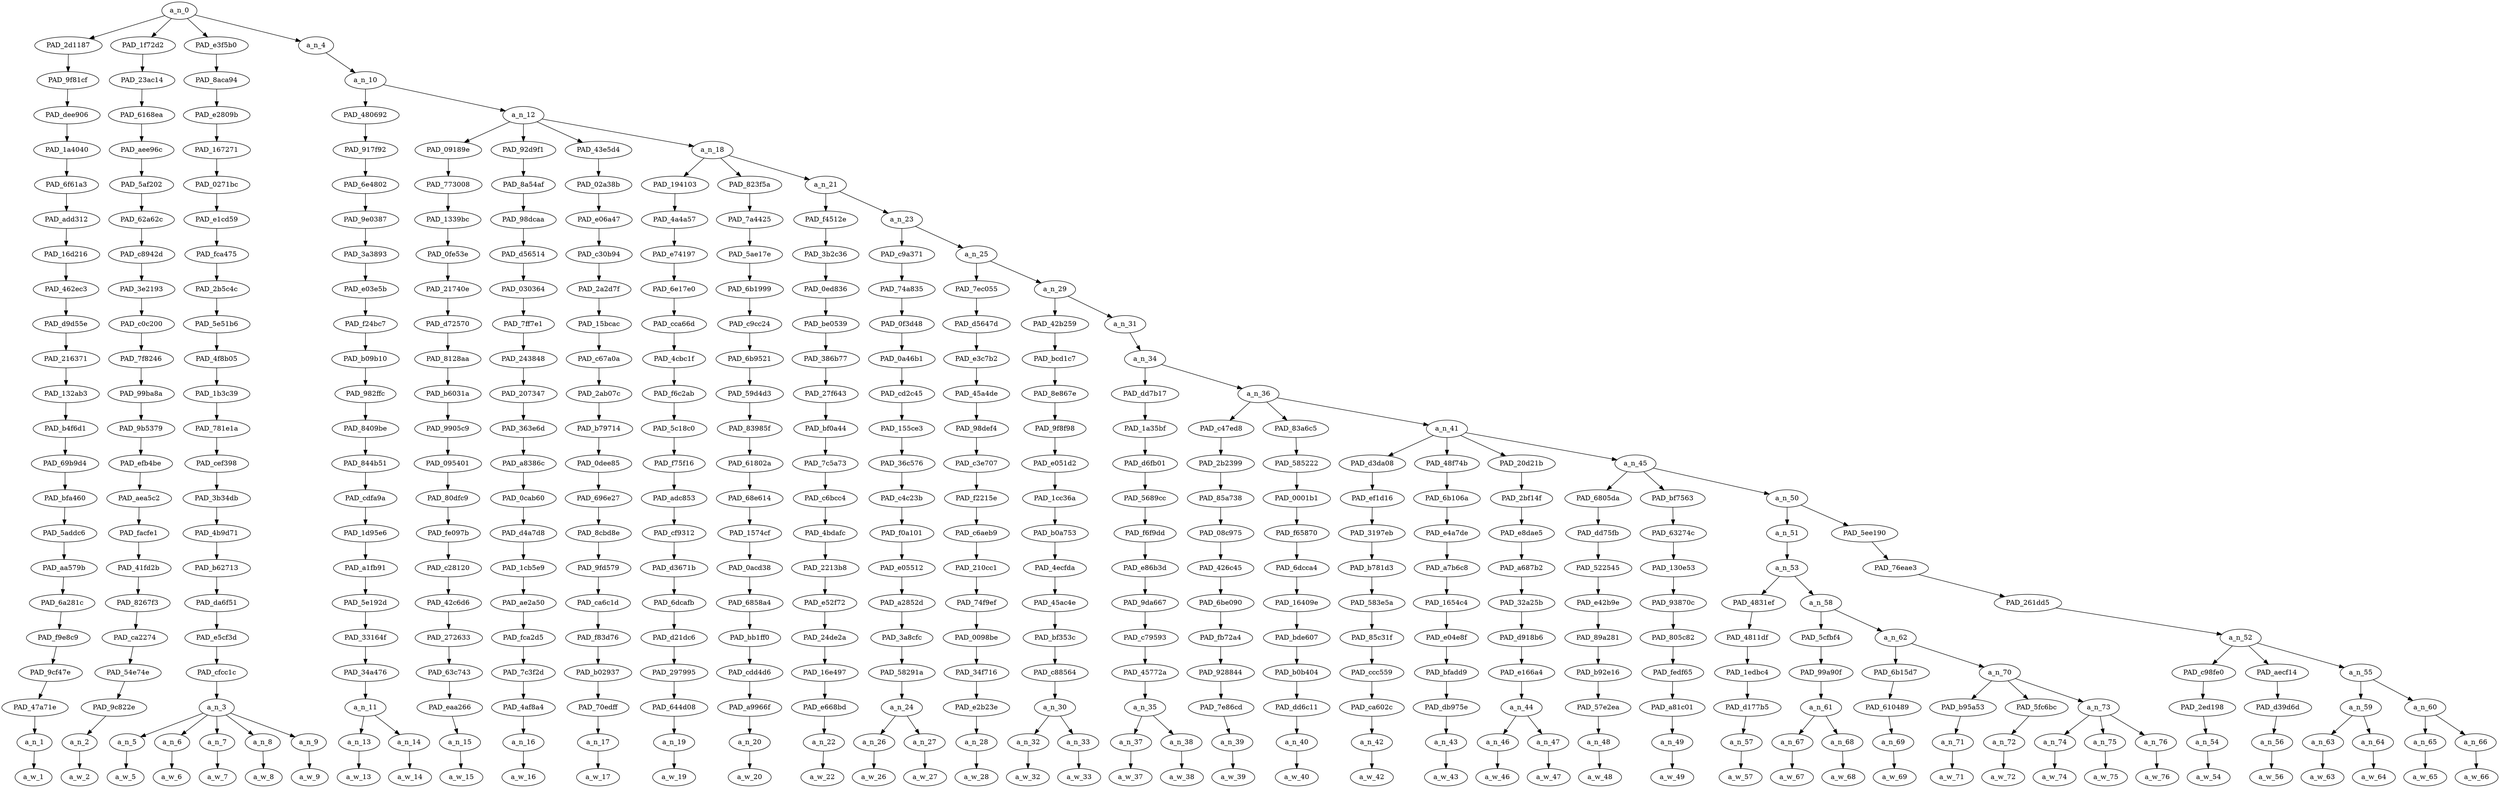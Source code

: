 strict digraph "" {
	a_n_0	[div_dir=-1,
		index=0,
		level=22,
		pos="3.5473267355082947,22!",
		text_span="[0, 1, 2, 3, 4, 5, 6, 7, 8, 9, 10, 11, 12, 13, 14, 15, 16, 17, 18, 19, 20, 21, 22, 23, 24, 25, 26, 27, 28, 29, 30, 31, 32, 33, 34, \
35, 36, 37, 38, 39, 40, 41, 42, 43, 44]",
		value=0.99999998];
	PAD_2d1187	[div_dir=-1,
		index=0,
		level=21,
		pos="0.0,21!",
		text_span="[0]",
		value=0.05784079];
	a_n_0 -> PAD_2d1187;
	PAD_1f72d2	[div_dir=1,
		index=1,
		level=21,
		pos="1.0,21!",
		text_span="[1]",
		value=0.01869432];
	a_n_0 -> PAD_1f72d2;
	PAD_e3f5b0	[div_dir=1,
		index=2,
		level=21,
		pos="4.0,21!",
		text_span="[2, 3, 4, 5, 6]",
		value=0.11419745];
	a_n_0 -> PAD_e3f5b0;
	a_n_4	[div_dir=-1,
		index=3,
		level=21,
		pos="9.189306942033179,21!",
		text_span="[7, 8, 9, 10, 11, 12, 13, 14, 15, 16, 17, 18, 19, 20, 21, 22, 23, 24, 25, 26, 27, 28, 29, 30, 31, 32, 33, 34, 35, 36, 37, 38, 39, \
40, 41, 42, 43, 44]",
		value=0.80916930];
	a_n_0 -> a_n_4;
	PAD_9f81cf	[div_dir=-1,
		index=0,
		level=20,
		pos="0.0,20!",
		text_span="[0]",
		value=0.05784079];
	PAD_2d1187 -> PAD_9f81cf;
	PAD_dee906	[div_dir=-1,
		index=0,
		level=19,
		pos="0.0,19!",
		text_span="[0]",
		value=0.05784079];
	PAD_9f81cf -> PAD_dee906;
	PAD_1a4040	[div_dir=-1,
		index=0,
		level=18,
		pos="0.0,18!",
		text_span="[0]",
		value=0.05784079];
	PAD_dee906 -> PAD_1a4040;
	PAD_6f61a3	[div_dir=-1,
		index=0,
		level=17,
		pos="0.0,17!",
		text_span="[0]",
		value=0.05784079];
	PAD_1a4040 -> PAD_6f61a3;
	PAD_add312	[div_dir=-1,
		index=0,
		level=16,
		pos="0.0,16!",
		text_span="[0]",
		value=0.05784079];
	PAD_6f61a3 -> PAD_add312;
	PAD_16d216	[div_dir=-1,
		index=0,
		level=15,
		pos="0.0,15!",
		text_span="[0]",
		value=0.05784079];
	PAD_add312 -> PAD_16d216;
	PAD_462ec3	[div_dir=-1,
		index=0,
		level=14,
		pos="0.0,14!",
		text_span="[0]",
		value=0.05784079];
	PAD_16d216 -> PAD_462ec3;
	PAD_d9d55e	[div_dir=-1,
		index=0,
		level=13,
		pos="0.0,13!",
		text_span="[0]",
		value=0.05784079];
	PAD_462ec3 -> PAD_d9d55e;
	PAD_216371	[div_dir=-1,
		index=0,
		level=12,
		pos="0.0,12!",
		text_span="[0]",
		value=0.05784079];
	PAD_d9d55e -> PAD_216371;
	PAD_132ab3	[div_dir=-1,
		index=0,
		level=11,
		pos="0.0,11!",
		text_span="[0]",
		value=0.05784079];
	PAD_216371 -> PAD_132ab3;
	PAD_b4f6d1	[div_dir=-1,
		index=0,
		level=10,
		pos="0.0,10!",
		text_span="[0]",
		value=0.05784079];
	PAD_132ab3 -> PAD_b4f6d1;
	PAD_69b9d4	[div_dir=-1,
		index=0,
		level=9,
		pos="0.0,9!",
		text_span="[0]",
		value=0.05784079];
	PAD_b4f6d1 -> PAD_69b9d4;
	PAD_bfa460	[div_dir=-1,
		index=0,
		level=8,
		pos="0.0,8!",
		text_span="[0]",
		value=0.05784079];
	PAD_69b9d4 -> PAD_bfa460;
	PAD_5addc6	[div_dir=-1,
		index=0,
		level=7,
		pos="0.0,7!",
		text_span="[0]",
		value=0.05784079];
	PAD_bfa460 -> PAD_5addc6;
	PAD_aa579b	[div_dir=-1,
		index=0,
		level=6,
		pos="0.0,6!",
		text_span="[0]",
		value=0.05784079];
	PAD_5addc6 -> PAD_aa579b;
	PAD_6a281c	[div_dir=-1,
		index=0,
		level=5,
		pos="0.0,5!",
		text_span="[0]",
		value=0.05784079];
	PAD_aa579b -> PAD_6a281c;
	PAD_f9e8c9	[div_dir=-1,
		index=0,
		level=4,
		pos="0.0,4!",
		text_span="[0]",
		value=0.05784079];
	PAD_6a281c -> PAD_f9e8c9;
	PAD_9cf47e	[div_dir=-1,
		index=0,
		level=3,
		pos="0.0,3!",
		text_span="[0]",
		value=0.05784079];
	PAD_f9e8c9 -> PAD_9cf47e;
	PAD_47a71e	[div_dir=-1,
		index=0,
		level=2,
		pos="0.0,2!",
		text_span="[0]",
		value=0.05784079];
	PAD_9cf47e -> PAD_47a71e;
	a_n_1	[div_dir=-1,
		index=0,
		level=1,
		pos="0.0,1!",
		text_span="[0]",
		value=0.05784079];
	PAD_47a71e -> a_n_1;
	a_w_1	[div_dir=0,
		index=0,
		level=0,
		pos="0,0!",
		text_span="[0]",
		value=jews];
	a_n_1 -> a_w_1;
	PAD_23ac14	[div_dir=1,
		index=1,
		level=20,
		pos="1.0,20!",
		text_span="[1]",
		value=0.01869432];
	PAD_1f72d2 -> PAD_23ac14;
	PAD_6168ea	[div_dir=1,
		index=1,
		level=19,
		pos="1.0,19!",
		text_span="[1]",
		value=0.01869432];
	PAD_23ac14 -> PAD_6168ea;
	PAD_aee96c	[div_dir=1,
		index=1,
		level=18,
		pos="1.0,18!",
		text_span="[1]",
		value=0.01869432];
	PAD_6168ea -> PAD_aee96c;
	PAD_5af202	[div_dir=1,
		index=1,
		level=17,
		pos="1.0,17!",
		text_span="[1]",
		value=0.01869432];
	PAD_aee96c -> PAD_5af202;
	PAD_62a62c	[div_dir=1,
		index=1,
		level=16,
		pos="1.0,16!",
		text_span="[1]",
		value=0.01869432];
	PAD_5af202 -> PAD_62a62c;
	PAD_c8942d	[div_dir=1,
		index=1,
		level=15,
		pos="1.0,15!",
		text_span="[1]",
		value=0.01869432];
	PAD_62a62c -> PAD_c8942d;
	PAD_3e2193	[div_dir=1,
		index=1,
		level=14,
		pos="1.0,14!",
		text_span="[1]",
		value=0.01869432];
	PAD_c8942d -> PAD_3e2193;
	PAD_c0c200	[div_dir=1,
		index=1,
		level=13,
		pos="1.0,13!",
		text_span="[1]",
		value=0.01869432];
	PAD_3e2193 -> PAD_c0c200;
	PAD_7f8246	[div_dir=1,
		index=1,
		level=12,
		pos="1.0,12!",
		text_span="[1]",
		value=0.01869432];
	PAD_c0c200 -> PAD_7f8246;
	PAD_99ba8a	[div_dir=1,
		index=1,
		level=11,
		pos="1.0,11!",
		text_span="[1]",
		value=0.01869432];
	PAD_7f8246 -> PAD_99ba8a;
	PAD_9b5379	[div_dir=1,
		index=1,
		level=10,
		pos="1.0,10!",
		text_span="[1]",
		value=0.01869432];
	PAD_99ba8a -> PAD_9b5379;
	PAD_efb4be	[div_dir=1,
		index=1,
		level=9,
		pos="1.0,9!",
		text_span="[1]",
		value=0.01869432];
	PAD_9b5379 -> PAD_efb4be;
	PAD_aea5c2	[div_dir=1,
		index=1,
		level=8,
		pos="1.0,8!",
		text_span="[1]",
		value=0.01869432];
	PAD_efb4be -> PAD_aea5c2;
	PAD_facfe1	[div_dir=1,
		index=1,
		level=7,
		pos="1.0,7!",
		text_span="[1]",
		value=0.01869432];
	PAD_aea5c2 -> PAD_facfe1;
	PAD_41fd2b	[div_dir=1,
		index=1,
		level=6,
		pos="1.0,6!",
		text_span="[1]",
		value=0.01869432];
	PAD_facfe1 -> PAD_41fd2b;
	PAD_8267f3	[div_dir=1,
		index=1,
		level=5,
		pos="1.0,5!",
		text_span="[1]",
		value=0.01869432];
	PAD_41fd2b -> PAD_8267f3;
	PAD_ca2274	[div_dir=1,
		index=1,
		level=4,
		pos="1.0,4!",
		text_span="[1]",
		value=0.01869432];
	PAD_8267f3 -> PAD_ca2274;
	PAD_54e74e	[div_dir=1,
		index=1,
		level=3,
		pos="1.0,3!",
		text_span="[1]",
		value=0.01869432];
	PAD_ca2274 -> PAD_54e74e;
	PAD_9c822e	[div_dir=1,
		index=1,
		level=2,
		pos="1.0,2!",
		text_span="[1]",
		value=0.01869432];
	PAD_54e74e -> PAD_9c822e;
	a_n_2	[div_dir=1,
		index=1,
		level=1,
		pos="1.0,1!",
		text_span="[1]",
		value=0.01869432];
	PAD_9c822e -> a_n_2;
	a_w_2	[div_dir=0,
		index=1,
		level=0,
		pos="1,0!",
		text_span="[1]",
		value=often];
	a_n_2 -> a_w_2;
	PAD_8aca94	[div_dir=1,
		index=2,
		level=20,
		pos="4.0,20!",
		text_span="[2, 3, 4, 5, 6]",
		value=0.11419745];
	PAD_e3f5b0 -> PAD_8aca94;
	PAD_e2809b	[div_dir=1,
		index=2,
		level=19,
		pos="4.0,19!",
		text_span="[2, 3, 4, 5, 6]",
		value=0.11419745];
	PAD_8aca94 -> PAD_e2809b;
	PAD_167271	[div_dir=1,
		index=2,
		level=18,
		pos="4.0,18!",
		text_span="[2, 3, 4, 5, 6]",
		value=0.11419745];
	PAD_e2809b -> PAD_167271;
	PAD_0271bc	[div_dir=1,
		index=2,
		level=17,
		pos="4.0,17!",
		text_span="[2, 3, 4, 5, 6]",
		value=0.11419745];
	PAD_167271 -> PAD_0271bc;
	PAD_e1cd59	[div_dir=1,
		index=2,
		level=16,
		pos="4.0,16!",
		text_span="[2, 3, 4, 5, 6]",
		value=0.11419745];
	PAD_0271bc -> PAD_e1cd59;
	PAD_fca475	[div_dir=1,
		index=2,
		level=15,
		pos="4.0,15!",
		text_span="[2, 3, 4, 5, 6]",
		value=0.11419745];
	PAD_e1cd59 -> PAD_fca475;
	PAD_2b5c4c	[div_dir=1,
		index=2,
		level=14,
		pos="4.0,14!",
		text_span="[2, 3, 4, 5, 6]",
		value=0.11419745];
	PAD_fca475 -> PAD_2b5c4c;
	PAD_5e51b6	[div_dir=1,
		index=2,
		level=13,
		pos="4.0,13!",
		text_span="[2, 3, 4, 5, 6]",
		value=0.11419745];
	PAD_2b5c4c -> PAD_5e51b6;
	PAD_4f8b05	[div_dir=1,
		index=2,
		level=12,
		pos="4.0,12!",
		text_span="[2, 3, 4, 5, 6]",
		value=0.11419745];
	PAD_5e51b6 -> PAD_4f8b05;
	PAD_1b3c39	[div_dir=1,
		index=2,
		level=11,
		pos="4.0,11!",
		text_span="[2, 3, 4, 5, 6]",
		value=0.11419745];
	PAD_4f8b05 -> PAD_1b3c39;
	PAD_781e1a	[div_dir=1,
		index=2,
		level=10,
		pos="4.0,10!",
		text_span="[2, 3, 4, 5, 6]",
		value=0.11419745];
	PAD_1b3c39 -> PAD_781e1a;
	PAD_cef398	[div_dir=1,
		index=2,
		level=9,
		pos="4.0,9!",
		text_span="[2, 3, 4, 5, 6]",
		value=0.11419745];
	PAD_781e1a -> PAD_cef398;
	PAD_3b34db	[div_dir=1,
		index=2,
		level=8,
		pos="4.0,8!",
		text_span="[2, 3, 4, 5, 6]",
		value=0.11419745];
	PAD_cef398 -> PAD_3b34db;
	PAD_4b9d71	[div_dir=1,
		index=2,
		level=7,
		pos="4.0,7!",
		text_span="[2, 3, 4, 5, 6]",
		value=0.11419745];
	PAD_3b34db -> PAD_4b9d71;
	PAD_b62713	[div_dir=1,
		index=2,
		level=6,
		pos="4.0,6!",
		text_span="[2, 3, 4, 5, 6]",
		value=0.11419745];
	PAD_4b9d71 -> PAD_b62713;
	PAD_da6f51	[div_dir=1,
		index=2,
		level=5,
		pos="4.0,5!",
		text_span="[2, 3, 4, 5, 6]",
		value=0.11419745];
	PAD_b62713 -> PAD_da6f51;
	PAD_e5cf3d	[div_dir=1,
		index=2,
		level=4,
		pos="4.0,4!",
		text_span="[2, 3, 4, 5, 6]",
		value=0.11419745];
	PAD_da6f51 -> PAD_e5cf3d;
	PAD_cfcc1c	[div_dir=1,
		index=2,
		level=3,
		pos="4.0,3!",
		text_span="[2, 3, 4, 5, 6]",
		value=0.11419745];
	PAD_e5cf3d -> PAD_cfcc1c;
	a_n_3	[div_dir=1,
		index=2,
		level=2,
		pos="4.0,2!",
		text_span="[2, 3, 4, 5, 6]",
		value=0.11419745];
	PAD_cfcc1c -> a_n_3;
	a_n_5	[div_dir=1,
		index=2,
		level=1,
		pos="2.0,1!",
		text_span="[2]",
		value=0.02784979];
	a_n_3 -> a_n_5;
	a_n_6	[div_dir=1,
		index=3,
		level=1,
		pos="3.0,1!",
		text_span="[3]",
		value=0.03183346];
	a_n_3 -> a_n_6;
	a_n_7	[div_dir=1,
		index=4,
		level=1,
		pos="4.0,1!",
		text_span="[4]",
		value=0.02092631];
	a_n_3 -> a_n_7;
	a_n_8	[div_dir=1,
		index=5,
		level=1,
		pos="5.0,1!",
		text_span="[5]",
		value=0.01304942];
	a_n_3 -> a_n_8;
	a_n_9	[div_dir=-1,
		index=6,
		level=1,
		pos="6.0,1!",
		text_span="[6]",
		value=0.02048166];
	a_n_3 -> a_n_9;
	a_w_5	[div_dir=0,
		index=2,
		level=0,
		pos="2,0!",
		text_span="[2]",
		value=appropriate];
	a_n_5 -> a_w_5;
	a_w_6	[div_dir=0,
		index=3,
		level=0,
		pos="3,0!",
		text_span="[3]",
		value=white];
	a_n_6 -> a_w_6;
	a_w_7	[div_dir=0,
		index=4,
		level=0,
		pos="4,0!",
		text_span="[4]",
		value=identity];
	a_n_7 -> a_w_7;
	a_w_8	[div_dir=0,
		index=5,
		level=0,
		pos="5,0!",
		text_span="[5]",
		value=and];
	a_n_8 -> a_w_8;
	a_w_9	[div_dir=0,
		index=6,
		level=0,
		pos="6,0!",
		text_span="[6]",
		value=culture];
	a_n_9 -> a_w_9;
	a_n_10	[div_dir=-1,
		index=3,
		level=20,
		pos="9.189306942033179,20!",
		text_span="[7, 8, 9, 10, 11, 12, 13, 14, 15, 16, 17, 18, 19, 20, 21, 22, 23, 24, 25, 26, 27, 28, 29, 30, 31, 32, 33, 34, 35, 36, 37, 38, 39, \
40, 41, 42, 43, 44]",
		value=0.80909496];
	a_n_4 -> a_n_10;
	PAD_480692	[div_dir=-1,
		index=3,
		level=19,
		pos="7.5,19!",
		text_span="[7, 8]",
		value=0.10862819];
	a_n_10 -> PAD_480692;
	a_n_12	[div_dir=-1,
		index=4,
		level=19,
		pos="10.878613884066358,19!",
		text_span="[9, 10, 11, 12, 13, 14, 15, 16, 17, 18, 19, 20, 21, 22, 23, 24, 25, 26, 27, 28, 29, 30, 31, 32, 33, 34, 35, 36, 37, 38, 39, 40, \
41, 42, 43, 44]",
		value=0.70039244];
	a_n_10 -> a_n_12;
	PAD_917f92	[div_dir=-1,
		index=3,
		level=18,
		pos="7.5,18!",
		text_span="[7, 8]",
		value=0.10862819];
	PAD_480692 -> PAD_917f92;
	PAD_6e4802	[div_dir=-1,
		index=3,
		level=17,
		pos="7.5,17!",
		text_span="[7, 8]",
		value=0.10862819];
	PAD_917f92 -> PAD_6e4802;
	PAD_9e0387	[div_dir=-1,
		index=3,
		level=16,
		pos="7.5,16!",
		text_span="[7, 8]",
		value=0.10862819];
	PAD_6e4802 -> PAD_9e0387;
	PAD_3a3893	[div_dir=-1,
		index=3,
		level=15,
		pos="7.5,15!",
		text_span="[7, 8]",
		value=0.10862819];
	PAD_9e0387 -> PAD_3a3893;
	PAD_e03e5b	[div_dir=-1,
		index=3,
		level=14,
		pos="7.5,14!",
		text_span="[7, 8]",
		value=0.10862819];
	PAD_3a3893 -> PAD_e03e5b;
	PAD_f24bc7	[div_dir=-1,
		index=3,
		level=13,
		pos="7.5,13!",
		text_span="[7, 8]",
		value=0.10862819];
	PAD_e03e5b -> PAD_f24bc7;
	PAD_b09b10	[div_dir=-1,
		index=3,
		level=12,
		pos="7.5,12!",
		text_span="[7, 8]",
		value=0.10862819];
	PAD_f24bc7 -> PAD_b09b10;
	PAD_982ffc	[div_dir=-1,
		index=3,
		level=11,
		pos="7.5,11!",
		text_span="[7, 8]",
		value=0.10862819];
	PAD_b09b10 -> PAD_982ffc;
	PAD_8409be	[div_dir=-1,
		index=3,
		level=10,
		pos="7.5,10!",
		text_span="[7, 8]",
		value=0.10862819];
	PAD_982ffc -> PAD_8409be;
	PAD_844b51	[div_dir=-1,
		index=3,
		level=9,
		pos="7.5,9!",
		text_span="[7, 8]",
		value=0.10862819];
	PAD_8409be -> PAD_844b51;
	PAD_cdfa9a	[div_dir=-1,
		index=3,
		level=8,
		pos="7.5,8!",
		text_span="[7, 8]",
		value=0.10862819];
	PAD_844b51 -> PAD_cdfa9a;
	PAD_1d95e6	[div_dir=-1,
		index=3,
		level=7,
		pos="7.5,7!",
		text_span="[7, 8]",
		value=0.10862819];
	PAD_cdfa9a -> PAD_1d95e6;
	PAD_a1fb91	[div_dir=-1,
		index=3,
		level=6,
		pos="7.5,6!",
		text_span="[7, 8]",
		value=0.10862819];
	PAD_1d95e6 -> PAD_a1fb91;
	PAD_5e192d	[div_dir=-1,
		index=3,
		level=5,
		pos="7.5,5!",
		text_span="[7, 8]",
		value=0.10862819];
	PAD_a1fb91 -> PAD_5e192d;
	PAD_33164f	[div_dir=-1,
		index=3,
		level=4,
		pos="7.5,4!",
		text_span="[7, 8]",
		value=0.10862819];
	PAD_5e192d -> PAD_33164f;
	PAD_34a476	[div_dir=-1,
		index=3,
		level=3,
		pos="7.5,3!",
		text_span="[7, 8]",
		value=0.10862819];
	PAD_33164f -> PAD_34a476;
	a_n_11	[div_dir=-1,
		index=3,
		level=2,
		pos="7.5,2!",
		text_span="[7, 8]",
		value=0.10862819];
	PAD_34a476 -> a_n_11;
	a_n_13	[div_dir=-1,
		index=7,
		level=1,
		pos="7.0,1!",
		text_span="[7]",
		value=0.01720049];
	a_n_11 -> a_n_13;
	a_n_14	[div_dir=-1,
		index=8,
		level=1,
		pos="8.0,1!",
		text_span="[8]",
		value=0.09131331];
	a_n_11 -> a_n_14;
	a_w_13	[div_dir=0,
		index=7,
		level=0,
		pos="7,0!",
		text_span="[7]",
		value=this];
	a_n_13 -> a_w_13;
	a_w_14	[div_dir=0,
		index=8,
		level=0,
		pos="8,0!",
		text_span="[8]",
		value=crypsis];
	a_n_14 -> a_w_14;
	PAD_09189e	[div_dir=-1,
		index=4,
		level=18,
		pos="9.0,18!",
		text_span="[9]",
		value=0.01281026];
	a_n_12 -> PAD_09189e;
	PAD_92d9f1	[div_dir=1,
		index=5,
		level=18,
		pos="10.0,18!",
		text_span="[10]",
		value=0.01119323];
	a_n_12 -> PAD_92d9f1;
	PAD_43e5d4	[div_dir=1,
		index=6,
		level=18,
		pos="11.0,18!",
		text_span="[11]",
		value=0.02959460];
	a_n_12 -> PAD_43e5d4;
	a_n_18	[div_dir=-1,
		index=7,
		level=18,
		pos="13.514455536265432,18!",
		text_span="[12, 13, 14, 15, 16, 17, 18, 19, 20, 21, 22, 23, 24, 25, 26, 27, 28, 29, 30, 31, 32, 33, 34, 35, 36, 37, 38, 39, 40, 41, 42, 43, \
44]",
		value=0.64674781];
	a_n_12 -> a_n_18;
	PAD_773008	[div_dir=-1,
		index=4,
		level=17,
		pos="9.0,17!",
		text_span="[9]",
		value=0.01281026];
	PAD_09189e -> PAD_773008;
	PAD_1339bc	[div_dir=-1,
		index=4,
		level=16,
		pos="9.0,16!",
		text_span="[9]",
		value=0.01281026];
	PAD_773008 -> PAD_1339bc;
	PAD_0fe53e	[div_dir=-1,
		index=4,
		level=15,
		pos="9.0,15!",
		text_span="[9]",
		value=0.01281026];
	PAD_1339bc -> PAD_0fe53e;
	PAD_21740e	[div_dir=-1,
		index=4,
		level=14,
		pos="9.0,14!",
		text_span="[9]",
		value=0.01281026];
	PAD_0fe53e -> PAD_21740e;
	PAD_d72570	[div_dir=-1,
		index=4,
		level=13,
		pos="9.0,13!",
		text_span="[9]",
		value=0.01281026];
	PAD_21740e -> PAD_d72570;
	PAD_8128aa	[div_dir=-1,
		index=4,
		level=12,
		pos="9.0,12!",
		text_span="[9]",
		value=0.01281026];
	PAD_d72570 -> PAD_8128aa;
	PAD_b6031a	[div_dir=-1,
		index=4,
		level=11,
		pos="9.0,11!",
		text_span="[9]",
		value=0.01281026];
	PAD_8128aa -> PAD_b6031a;
	PAD_9905c9	[div_dir=-1,
		index=4,
		level=10,
		pos="9.0,10!",
		text_span="[9]",
		value=0.01281026];
	PAD_b6031a -> PAD_9905c9;
	PAD_095401	[div_dir=-1,
		index=4,
		level=9,
		pos="9.0,9!",
		text_span="[9]",
		value=0.01281026];
	PAD_9905c9 -> PAD_095401;
	PAD_80dfc9	[div_dir=-1,
		index=4,
		level=8,
		pos="9.0,8!",
		text_span="[9]",
		value=0.01281026];
	PAD_095401 -> PAD_80dfc9;
	PAD_fe097b	[div_dir=-1,
		index=4,
		level=7,
		pos="9.0,7!",
		text_span="[9]",
		value=0.01281026];
	PAD_80dfc9 -> PAD_fe097b;
	PAD_c28120	[div_dir=-1,
		index=4,
		level=6,
		pos="9.0,6!",
		text_span="[9]",
		value=0.01281026];
	PAD_fe097b -> PAD_c28120;
	PAD_42c6d6	[div_dir=-1,
		index=4,
		level=5,
		pos="9.0,5!",
		text_span="[9]",
		value=0.01281026];
	PAD_c28120 -> PAD_42c6d6;
	PAD_272633	[div_dir=-1,
		index=4,
		level=4,
		pos="9.0,4!",
		text_span="[9]",
		value=0.01281026];
	PAD_42c6d6 -> PAD_272633;
	PAD_63c743	[div_dir=-1,
		index=4,
		level=3,
		pos="9.0,3!",
		text_span="[9]",
		value=0.01281026];
	PAD_272633 -> PAD_63c743;
	PAD_eaa266	[div_dir=-1,
		index=4,
		level=2,
		pos="9.0,2!",
		text_span="[9]",
		value=0.01281026];
	PAD_63c743 -> PAD_eaa266;
	a_n_15	[div_dir=-1,
		index=9,
		level=1,
		pos="9.0,1!",
		text_span="[9]",
		value=0.01281026];
	PAD_eaa266 -> a_n_15;
	a_w_15	[div_dir=0,
		index=9,
		level=0,
		pos="9,0!",
		text_span="[9]",
		value=is];
	a_n_15 -> a_w_15;
	PAD_8a54af	[div_dir=1,
		index=5,
		level=17,
		pos="10.0,17!",
		text_span="[10]",
		value=0.01119323];
	PAD_92d9f1 -> PAD_8a54af;
	PAD_98dcaa	[div_dir=1,
		index=5,
		level=16,
		pos="10.0,16!",
		text_span="[10]",
		value=0.01119323];
	PAD_8a54af -> PAD_98dcaa;
	PAD_d56514	[div_dir=1,
		index=5,
		level=15,
		pos="10.0,15!",
		text_span="[10]",
		value=0.01119323];
	PAD_98dcaa -> PAD_d56514;
	PAD_030364	[div_dir=1,
		index=5,
		level=14,
		pos="10.0,14!",
		text_span="[10]",
		value=0.01119323];
	PAD_d56514 -> PAD_030364;
	PAD_7ff7e1	[div_dir=1,
		index=5,
		level=13,
		pos="10.0,13!",
		text_span="[10]",
		value=0.01119323];
	PAD_030364 -> PAD_7ff7e1;
	PAD_243848	[div_dir=1,
		index=5,
		level=12,
		pos="10.0,12!",
		text_span="[10]",
		value=0.01119323];
	PAD_7ff7e1 -> PAD_243848;
	PAD_207347	[div_dir=1,
		index=5,
		level=11,
		pos="10.0,11!",
		text_span="[10]",
		value=0.01119323];
	PAD_243848 -> PAD_207347;
	PAD_363e6d	[div_dir=1,
		index=5,
		level=10,
		pos="10.0,10!",
		text_span="[10]",
		value=0.01119323];
	PAD_207347 -> PAD_363e6d;
	PAD_a8386c	[div_dir=1,
		index=5,
		level=9,
		pos="10.0,9!",
		text_span="[10]",
		value=0.01119323];
	PAD_363e6d -> PAD_a8386c;
	PAD_0cab60	[div_dir=1,
		index=5,
		level=8,
		pos="10.0,8!",
		text_span="[10]",
		value=0.01119323];
	PAD_a8386c -> PAD_0cab60;
	PAD_d4a7d8	[div_dir=1,
		index=5,
		level=7,
		pos="10.0,7!",
		text_span="[10]",
		value=0.01119323];
	PAD_0cab60 -> PAD_d4a7d8;
	PAD_1cb5e9	[div_dir=1,
		index=5,
		level=6,
		pos="10.0,6!",
		text_span="[10]",
		value=0.01119323];
	PAD_d4a7d8 -> PAD_1cb5e9;
	PAD_ae2a50	[div_dir=1,
		index=5,
		level=5,
		pos="10.0,5!",
		text_span="[10]",
		value=0.01119323];
	PAD_1cb5e9 -> PAD_ae2a50;
	PAD_fca2d5	[div_dir=1,
		index=5,
		level=4,
		pos="10.0,4!",
		text_span="[10]",
		value=0.01119323];
	PAD_ae2a50 -> PAD_fca2d5;
	PAD_7c3f2d	[div_dir=1,
		index=5,
		level=3,
		pos="10.0,3!",
		text_span="[10]",
		value=0.01119323];
	PAD_fca2d5 -> PAD_7c3f2d;
	PAD_4af8a4	[div_dir=1,
		index=5,
		level=2,
		pos="10.0,2!",
		text_span="[10]",
		value=0.01119323];
	PAD_7c3f2d -> PAD_4af8a4;
	a_n_16	[div_dir=1,
		index=10,
		level=1,
		pos="10.0,1!",
		text_span="[10]",
		value=0.01119323];
	PAD_4af8a4 -> a_n_16;
	a_w_16	[div_dir=0,
		index=10,
		level=0,
		pos="10,0!",
		text_span="[10]",
		value=often1];
	a_n_16 -> a_w_16;
	PAD_02a38b	[div_dir=1,
		index=6,
		level=17,
		pos="11.0,17!",
		text_span="[11]",
		value=0.02959460];
	PAD_43e5d4 -> PAD_02a38b;
	PAD_e06a47	[div_dir=1,
		index=6,
		level=16,
		pos="11.0,16!",
		text_span="[11]",
		value=0.02959460];
	PAD_02a38b -> PAD_e06a47;
	PAD_c30b94	[div_dir=1,
		index=6,
		level=15,
		pos="11.0,15!",
		text_span="[11]",
		value=0.02959460];
	PAD_e06a47 -> PAD_c30b94;
	PAD_2a2d7f	[div_dir=1,
		index=6,
		level=14,
		pos="11.0,14!",
		text_span="[11]",
		value=0.02959460];
	PAD_c30b94 -> PAD_2a2d7f;
	PAD_15bcac	[div_dir=1,
		index=6,
		level=13,
		pos="11.0,13!",
		text_span="[11]",
		value=0.02959460];
	PAD_2a2d7f -> PAD_15bcac;
	PAD_c67a0a	[div_dir=1,
		index=6,
		level=12,
		pos="11.0,12!",
		text_span="[11]",
		value=0.02959460];
	PAD_15bcac -> PAD_c67a0a;
	PAD_2ab07c	[div_dir=1,
		index=6,
		level=11,
		pos="11.0,11!",
		text_span="[11]",
		value=0.02959460];
	PAD_c67a0a -> PAD_2ab07c;
	PAD_b79714	[div_dir=1,
		index=6,
		level=10,
		pos="11.0,10!",
		text_span="[11]",
		value=0.02959460];
	PAD_2ab07c -> PAD_b79714;
	PAD_0dee85	[div_dir=1,
		index=6,
		level=9,
		pos="11.0,9!",
		text_span="[11]",
		value=0.02959460];
	PAD_b79714 -> PAD_0dee85;
	PAD_696e27	[div_dir=1,
		index=6,
		level=8,
		pos="11.0,8!",
		text_span="[11]",
		value=0.02959460];
	PAD_0dee85 -> PAD_696e27;
	PAD_8cbd8e	[div_dir=1,
		index=6,
		level=7,
		pos="11.0,7!",
		text_span="[11]",
		value=0.02959460];
	PAD_696e27 -> PAD_8cbd8e;
	PAD_9fd579	[div_dir=1,
		index=6,
		level=6,
		pos="11.0,6!",
		text_span="[11]",
		value=0.02959460];
	PAD_8cbd8e -> PAD_9fd579;
	PAD_ca6c1d	[div_dir=1,
		index=6,
		level=5,
		pos="11.0,5!",
		text_span="[11]",
		value=0.02959460];
	PAD_9fd579 -> PAD_ca6c1d;
	PAD_f83d76	[div_dir=1,
		index=6,
		level=4,
		pos="11.0,4!",
		text_span="[11]",
		value=0.02959460];
	PAD_ca6c1d -> PAD_f83d76;
	PAD_b02937	[div_dir=1,
		index=6,
		level=3,
		pos="11.0,3!",
		text_span="[11]",
		value=0.02959460];
	PAD_f83d76 -> PAD_b02937;
	PAD_70edff	[div_dir=1,
		index=6,
		level=2,
		pos="11.0,2!",
		text_span="[11]",
		value=0.02959460];
	PAD_b02937 -> PAD_70edff;
	a_n_17	[div_dir=1,
		index=11,
		level=1,
		pos="11.0,1!",
		text_span="[11]",
		value=0.02959460];
	PAD_70edff -> a_n_17;
	a_w_17	[div_dir=0,
		index=11,
		level=0,
		pos="11,0!",
		text_span="[11]",
		value=selfishly];
	a_n_17 -> a_w_17;
	PAD_194103	[div_dir=1,
		index=7,
		level=17,
		pos="12.0,17!",
		text_span="[12]",
		value=0.01735988];
	a_n_18 -> PAD_194103;
	PAD_823f5a	[div_dir=1,
		index=8,
		level=17,
		pos="13.0,17!",
		text_span="[13]",
		value=0.03518006];
	a_n_18 -> PAD_823f5a;
	a_n_21	[div_dir=-1,
		index=9,
		level=17,
		pos="15.543366608796296,17!",
		text_span="[14, 15, 16, 17, 18, 19, 20, 21, 22, 23, 24, 25, 26, 27, 28, 29, 30, 31, 32, 33, 34, 35, 36, 37, 38, 39, 40, 41, 42, 43, 44]",
		value=0.59415681];
	a_n_18 -> a_n_21;
	PAD_4a4a57	[div_dir=1,
		index=7,
		level=16,
		pos="12.0,16!",
		text_span="[12]",
		value=0.01735988];
	PAD_194103 -> PAD_4a4a57;
	PAD_e74197	[div_dir=1,
		index=7,
		level=15,
		pos="12.0,15!",
		text_span="[12]",
		value=0.01735988];
	PAD_4a4a57 -> PAD_e74197;
	PAD_6e17e0	[div_dir=1,
		index=7,
		level=14,
		pos="12.0,14!",
		text_span="[12]",
		value=0.01735988];
	PAD_e74197 -> PAD_6e17e0;
	PAD_cca66d	[div_dir=1,
		index=7,
		level=13,
		pos="12.0,13!",
		text_span="[12]",
		value=0.01735988];
	PAD_6e17e0 -> PAD_cca66d;
	PAD_4cbc1f	[div_dir=1,
		index=7,
		level=12,
		pos="12.0,12!",
		text_span="[12]",
		value=0.01735988];
	PAD_cca66d -> PAD_4cbc1f;
	PAD_f6c2ab	[div_dir=1,
		index=7,
		level=11,
		pos="12.0,11!",
		text_span="[12]",
		value=0.01735988];
	PAD_4cbc1f -> PAD_f6c2ab;
	PAD_5c18c0	[div_dir=1,
		index=7,
		level=10,
		pos="12.0,10!",
		text_span="[12]",
		value=0.01735988];
	PAD_f6c2ab -> PAD_5c18c0;
	PAD_f75f16	[div_dir=1,
		index=7,
		level=9,
		pos="12.0,9!",
		text_span="[12]",
		value=0.01735988];
	PAD_5c18c0 -> PAD_f75f16;
	PAD_adc853	[div_dir=1,
		index=7,
		level=8,
		pos="12.0,8!",
		text_span="[12]",
		value=0.01735988];
	PAD_f75f16 -> PAD_adc853;
	PAD_cf9312	[div_dir=1,
		index=7,
		level=7,
		pos="12.0,7!",
		text_span="[12]",
		value=0.01735988];
	PAD_adc853 -> PAD_cf9312;
	PAD_d3671b	[div_dir=1,
		index=7,
		level=6,
		pos="12.0,6!",
		text_span="[12]",
		value=0.01735988];
	PAD_cf9312 -> PAD_d3671b;
	PAD_6dcafb	[div_dir=1,
		index=7,
		level=5,
		pos="12.0,5!",
		text_span="[12]",
		value=0.01735988];
	PAD_d3671b -> PAD_6dcafb;
	PAD_d21dc6	[div_dir=1,
		index=7,
		level=4,
		pos="12.0,4!",
		text_span="[12]",
		value=0.01735988];
	PAD_6dcafb -> PAD_d21dc6;
	PAD_297995	[div_dir=1,
		index=7,
		level=3,
		pos="12.0,3!",
		text_span="[12]",
		value=0.01735988];
	PAD_d21dc6 -> PAD_297995;
	PAD_644d08	[div_dir=1,
		index=7,
		level=2,
		pos="12.0,2!",
		text_span="[12]",
		value=0.01735988];
	PAD_297995 -> PAD_644d08;
	a_n_19	[div_dir=1,
		index=12,
		level=1,
		pos="12.0,1!",
		text_span="[12]",
		value=0.01735988];
	PAD_644d08 -> a_n_19;
	a_w_19	[div_dir=0,
		index=12,
		level=0,
		pos="12,0!",
		text_span="[12]",
		value=motivated];
	a_n_19 -> a_w_19;
	PAD_7a4425	[div_dir=1,
		index=8,
		level=16,
		pos="13.0,16!",
		text_span="[13]",
		value=0.03518006];
	PAD_823f5a -> PAD_7a4425;
	PAD_5ae17e	[div_dir=1,
		index=8,
		level=15,
		pos="13.0,15!",
		text_span="[13]",
		value=0.03518006];
	PAD_7a4425 -> PAD_5ae17e;
	PAD_6b1999	[div_dir=1,
		index=8,
		level=14,
		pos="13.0,14!",
		text_span="[13]",
		value=0.03518006];
	PAD_5ae17e -> PAD_6b1999;
	PAD_c9cc24	[div_dir=1,
		index=8,
		level=13,
		pos="13.0,13!",
		text_span="[13]",
		value=0.03518006];
	PAD_6b1999 -> PAD_c9cc24;
	PAD_6b9521	[div_dir=1,
		index=8,
		level=12,
		pos="13.0,12!",
		text_span="[13]",
		value=0.03518006];
	PAD_c9cc24 -> PAD_6b9521;
	PAD_59d4d3	[div_dir=1,
		index=8,
		level=11,
		pos="13.0,11!",
		text_span="[13]",
		value=0.03518006];
	PAD_6b9521 -> PAD_59d4d3;
	PAD_83985f	[div_dir=1,
		index=8,
		level=10,
		pos="13.0,10!",
		text_span="[13]",
		value=0.03518006];
	PAD_59d4d3 -> PAD_83985f;
	PAD_61802a	[div_dir=1,
		index=8,
		level=9,
		pos="13.0,9!",
		text_span="[13]",
		value=0.03518006];
	PAD_83985f -> PAD_61802a;
	PAD_68e614	[div_dir=1,
		index=8,
		level=8,
		pos="13.0,8!",
		text_span="[13]",
		value=0.03518006];
	PAD_61802a -> PAD_68e614;
	PAD_1574cf	[div_dir=1,
		index=8,
		level=7,
		pos="13.0,7!",
		text_span="[13]",
		value=0.03518006];
	PAD_68e614 -> PAD_1574cf;
	PAD_0acd38	[div_dir=1,
		index=8,
		level=6,
		pos="13.0,6!",
		text_span="[13]",
		value=0.03518006];
	PAD_1574cf -> PAD_0acd38;
	PAD_6858a4	[div_dir=1,
		index=8,
		level=5,
		pos="13.0,5!",
		text_span="[13]",
		value=0.03518006];
	PAD_0acd38 -> PAD_6858a4;
	PAD_bb1ff0	[div_dir=1,
		index=8,
		level=4,
		pos="13.0,4!",
		text_span="[13]",
		value=0.03518006];
	PAD_6858a4 -> PAD_bb1ff0;
	PAD_cdd4d6	[div_dir=1,
		index=8,
		level=3,
		pos="13.0,3!",
		text_span="[13]",
		value=0.03518006];
	PAD_bb1ff0 -> PAD_cdd4d6;
	PAD_a9966f	[div_dir=1,
		index=8,
		level=2,
		pos="13.0,2!",
		text_span="[13]",
		value=0.03518006];
	PAD_cdd4d6 -> PAD_a9966f;
	a_n_20	[div_dir=1,
		index=13,
		level=1,
		pos="13.0,1!",
		text_span="[13]",
		value=0.03518006];
	PAD_a9966f -> a_n_20;
	a_w_20	[div_dir=0,
		index=13,
		level=0,
		pos="13,0!",
		text_span="[13]",
		value=deceptive];
	a_n_20 -> a_w_20;
	PAD_f4512e	[div_dir=-1,
		index=9,
		level=16,
		pos="14.0,16!",
		text_span="[14]",
		value=0.00902142];
	a_n_21 -> PAD_f4512e;
	a_n_23	[div_dir=-1,
		index=10,
		level=16,
		pos="17.08673321759259,16!",
		text_span="[15, 16, 17, 18, 19, 20, 21, 22, 23, 24, 25, 26, 27, 28, 29, 30, 31, 32, 33, 34, 35, 36, 37, 38, 39, 40, 41, 42, 43, 44]",
		value=0.58507346];
	a_n_21 -> a_n_23;
	PAD_3b2c36	[div_dir=-1,
		index=9,
		level=15,
		pos="14.0,15!",
		text_span="[14]",
		value=0.00902142];
	PAD_f4512e -> PAD_3b2c36;
	PAD_0ed836	[div_dir=-1,
		index=9,
		level=14,
		pos="14.0,14!",
		text_span="[14]",
		value=0.00902142];
	PAD_3b2c36 -> PAD_0ed836;
	PAD_be0539	[div_dir=-1,
		index=9,
		level=13,
		pos="14.0,13!",
		text_span="[14]",
		value=0.00902142];
	PAD_0ed836 -> PAD_be0539;
	PAD_386b77	[div_dir=-1,
		index=9,
		level=12,
		pos="14.0,12!",
		text_span="[14]",
		value=0.00902142];
	PAD_be0539 -> PAD_386b77;
	PAD_27f643	[div_dir=-1,
		index=9,
		level=11,
		pos="14.0,11!",
		text_span="[14]",
		value=0.00902142];
	PAD_386b77 -> PAD_27f643;
	PAD_bf0a44	[div_dir=-1,
		index=9,
		level=10,
		pos="14.0,10!",
		text_span="[14]",
		value=0.00902142];
	PAD_27f643 -> PAD_bf0a44;
	PAD_7c5a73	[div_dir=-1,
		index=9,
		level=9,
		pos="14.0,9!",
		text_span="[14]",
		value=0.00902142];
	PAD_bf0a44 -> PAD_7c5a73;
	PAD_c6bcc4	[div_dir=-1,
		index=9,
		level=8,
		pos="14.0,8!",
		text_span="[14]",
		value=0.00902142];
	PAD_7c5a73 -> PAD_c6bcc4;
	PAD_4bdafc	[div_dir=-1,
		index=9,
		level=7,
		pos="14.0,7!",
		text_span="[14]",
		value=0.00902142];
	PAD_c6bcc4 -> PAD_4bdafc;
	PAD_2213b8	[div_dir=-1,
		index=9,
		level=6,
		pos="14.0,6!",
		text_span="[14]",
		value=0.00902142];
	PAD_4bdafc -> PAD_2213b8;
	PAD_e52f72	[div_dir=-1,
		index=9,
		level=5,
		pos="14.0,5!",
		text_span="[14]",
		value=0.00902142];
	PAD_2213b8 -> PAD_e52f72;
	PAD_24de2a	[div_dir=-1,
		index=9,
		level=4,
		pos="14.0,4!",
		text_span="[14]",
		value=0.00902142];
	PAD_e52f72 -> PAD_24de2a;
	PAD_16e497	[div_dir=-1,
		index=9,
		level=3,
		pos="14.0,3!",
		text_span="[14]",
		value=0.00902142];
	PAD_24de2a -> PAD_16e497;
	PAD_e668bd	[div_dir=-1,
		index=9,
		level=2,
		pos="14.0,2!",
		text_span="[14]",
		value=0.00902142];
	PAD_16e497 -> PAD_e668bd;
	a_n_22	[div_dir=-1,
		index=14,
		level=1,
		pos="14.0,1!",
		text_span="[14]",
		value=0.00902142];
	PAD_e668bd -> a_n_22;
	a_w_22	[div_dir=0,
		index=14,
		level=0,
		pos="14,0!",
		text_span="[14]",
		value=in];
	a_n_22 -> a_w_22;
	PAD_c9a371	[div_dir=-1,
		index=10,
		level=15,
		pos="15.5,15!",
		text_span="[15, 16]",
		value=0.03496043];
	a_n_23 -> PAD_c9a371;
	a_n_25	[div_dir=-1,
		index=11,
		level=15,
		pos="18.673466435185183,15!",
		text_span="[17, 18, 19, 20, 21, 22, 23, 24, 25, 26, 27, 28, 29, 30, 31, 32, 33, 34, 35, 36, 37, 38, 39, 40, 41, 42, 43, 44]",
		value=0.55005494];
	a_n_23 -> a_n_25;
	PAD_74a835	[div_dir=-1,
		index=10,
		level=14,
		pos="15.5,14!",
		text_span="[15, 16]",
		value=0.03496043];
	PAD_c9a371 -> PAD_74a835;
	PAD_0f3d48	[div_dir=-1,
		index=10,
		level=13,
		pos="15.5,13!",
		text_span="[15, 16]",
		value=0.03496043];
	PAD_74a835 -> PAD_0f3d48;
	PAD_0a46b1	[div_dir=-1,
		index=10,
		level=12,
		pos="15.5,12!",
		text_span="[15, 16]",
		value=0.03496043];
	PAD_0f3d48 -> PAD_0a46b1;
	PAD_cd2c45	[div_dir=-1,
		index=10,
		level=11,
		pos="15.5,11!",
		text_span="[15, 16]",
		value=0.03496043];
	PAD_0a46b1 -> PAD_cd2c45;
	PAD_155ce3	[div_dir=-1,
		index=10,
		level=10,
		pos="15.5,10!",
		text_span="[15, 16]",
		value=0.03496043];
	PAD_cd2c45 -> PAD_155ce3;
	PAD_36c576	[div_dir=-1,
		index=10,
		level=9,
		pos="15.5,9!",
		text_span="[15, 16]",
		value=0.03496043];
	PAD_155ce3 -> PAD_36c576;
	PAD_c4c23b	[div_dir=-1,
		index=10,
		level=8,
		pos="15.5,8!",
		text_span="[15, 16]",
		value=0.03496043];
	PAD_36c576 -> PAD_c4c23b;
	PAD_f0a101	[div_dir=-1,
		index=10,
		level=7,
		pos="15.5,7!",
		text_span="[15, 16]",
		value=0.03496043];
	PAD_c4c23b -> PAD_f0a101;
	PAD_e05512	[div_dir=-1,
		index=10,
		level=6,
		pos="15.5,6!",
		text_span="[15, 16]",
		value=0.03496043];
	PAD_f0a101 -> PAD_e05512;
	PAD_a2852d	[div_dir=-1,
		index=10,
		level=5,
		pos="15.5,5!",
		text_span="[15, 16]",
		value=0.03496043];
	PAD_e05512 -> PAD_a2852d;
	PAD_3a8cfc	[div_dir=-1,
		index=10,
		level=4,
		pos="15.5,4!",
		text_span="[15, 16]",
		value=0.03496043];
	PAD_a2852d -> PAD_3a8cfc;
	PAD_58291a	[div_dir=-1,
		index=10,
		level=3,
		pos="15.5,3!",
		text_span="[15, 16]",
		value=0.03496043];
	PAD_3a8cfc -> PAD_58291a;
	a_n_24	[div_dir=-1,
		index=10,
		level=2,
		pos="15.5,2!",
		text_span="[15, 16]",
		value=0.03496043];
	PAD_58291a -> a_n_24;
	a_n_26	[div_dir=-1,
		index=15,
		level=1,
		pos="15.0,1!",
		text_span="[15]",
		value=0.00993016];
	a_n_24 -> a_n_26;
	a_n_27	[div_dir=-1,
		index=16,
		level=1,
		pos="16.0,1!",
		text_span="[16]",
		value=0.02493848];
	a_n_24 -> a_n_27;
	a_w_26	[div_dir=0,
		index=15,
		level=0,
		pos="15,0!",
		text_span="[15]",
		value=the];
	a_n_26 -> a_w_26;
	a_w_27	[div_dir=0,
		index=16,
		level=0,
		pos="16,0!",
		text_span="[16]",
		value=company];
	a_n_27 -> a_w_27;
	PAD_7ec055	[div_dir=1,
		index=11,
		level=14,
		pos="17.0,14!",
		text_span="[17]",
		value=0.01030650];
	a_n_25 -> PAD_7ec055;
	a_n_29	[div_dir=-1,
		index=12,
		level=14,
		pos="20.34693287037037,14!",
		text_span="[18, 19, 20, 21, 22, 23, 24, 25, 26, 27, 28, 29, 30, 31, 32, 33, 34, 35, 36, 37, 38, 39, 40, 41, 42, 43, 44]",
		value=0.53971136];
	a_n_25 -> a_n_29;
	PAD_d5647d	[div_dir=1,
		index=11,
		level=13,
		pos="17.0,13!",
		text_span="[17]",
		value=0.01030650];
	PAD_7ec055 -> PAD_d5647d;
	PAD_e3c7b2	[div_dir=1,
		index=11,
		level=12,
		pos="17.0,12!",
		text_span="[17]",
		value=0.01030650];
	PAD_d5647d -> PAD_e3c7b2;
	PAD_45a4de	[div_dir=1,
		index=11,
		level=11,
		pos="17.0,11!",
		text_span="[17]",
		value=0.01030650];
	PAD_e3c7b2 -> PAD_45a4de;
	PAD_98def4	[div_dir=1,
		index=11,
		level=10,
		pos="17.0,10!",
		text_span="[17]",
		value=0.01030650];
	PAD_45a4de -> PAD_98def4;
	PAD_c3e707	[div_dir=1,
		index=11,
		level=9,
		pos="17.0,9!",
		text_span="[17]",
		value=0.01030650];
	PAD_98def4 -> PAD_c3e707;
	PAD_f2215e	[div_dir=1,
		index=11,
		level=8,
		pos="17.0,8!",
		text_span="[17]",
		value=0.01030650];
	PAD_c3e707 -> PAD_f2215e;
	PAD_c6aeb9	[div_dir=1,
		index=11,
		level=7,
		pos="17.0,7!",
		text_span="[17]",
		value=0.01030650];
	PAD_f2215e -> PAD_c6aeb9;
	PAD_210cc1	[div_dir=1,
		index=11,
		level=6,
		pos="17.0,6!",
		text_span="[17]",
		value=0.01030650];
	PAD_c6aeb9 -> PAD_210cc1;
	PAD_74f9ef	[div_dir=1,
		index=11,
		level=5,
		pos="17.0,5!",
		text_span="[17]",
		value=0.01030650];
	PAD_210cc1 -> PAD_74f9ef;
	PAD_0098be	[div_dir=1,
		index=11,
		level=4,
		pos="17.0,4!",
		text_span="[17]",
		value=0.01030650];
	PAD_74f9ef -> PAD_0098be;
	PAD_34f716	[div_dir=1,
		index=11,
		level=3,
		pos="17.0,3!",
		text_span="[17]",
		value=0.01030650];
	PAD_0098be -> PAD_34f716;
	PAD_e2b23e	[div_dir=1,
		index=11,
		level=2,
		pos="17.0,2!",
		text_span="[17]",
		value=0.01030650];
	PAD_34f716 -> PAD_e2b23e;
	a_n_28	[div_dir=1,
		index=17,
		level=1,
		pos="17.0,1!",
		text_span="[17]",
		value=0.01030650];
	PAD_e2b23e -> a_n_28;
	a_w_28	[div_dir=0,
		index=17,
		level=0,
		pos="17,0!",
		text_span="[17]",
		value=of];
	a_n_28 -> a_w_28;
	PAD_42b259	[div_dir=1,
		index=12,
		level=13,
		pos="18.5,13!",
		text_span="[18, 19]",
		value=0.09848688];
	a_n_29 -> PAD_42b259;
	a_n_31	[div_dir=-1,
		index=13,
		level=13,
		pos="22.19386574074074,13!",
		text_span="[20, 21, 22, 23, 24, 25, 26, 27, 28, 29, 30, 31, 32, 33, 34, 35, 36, 37, 38, 39, 40, 41, 42, 43, 44]",
		value=0.44118401];
	a_n_29 -> a_n_31;
	PAD_bcd1c7	[div_dir=1,
		index=12,
		level=12,
		pos="18.5,12!",
		text_span="[18, 19]",
		value=0.09848688];
	PAD_42b259 -> PAD_bcd1c7;
	PAD_8e867e	[div_dir=1,
		index=12,
		level=11,
		pos="18.5,11!",
		text_span="[18, 19]",
		value=0.09848688];
	PAD_bcd1c7 -> PAD_8e867e;
	PAD_9f8f98	[div_dir=1,
		index=12,
		level=10,
		pos="18.5,10!",
		text_span="[18, 19]",
		value=0.09848688];
	PAD_8e867e -> PAD_9f8f98;
	PAD_e051d2	[div_dir=1,
		index=12,
		level=9,
		pos="18.5,9!",
		text_span="[18, 19]",
		value=0.09848688];
	PAD_9f8f98 -> PAD_e051d2;
	PAD_1cc36a	[div_dir=1,
		index=12,
		level=8,
		pos="18.5,8!",
		text_span="[18, 19]",
		value=0.09848688];
	PAD_e051d2 -> PAD_1cc36a;
	PAD_b0a753	[div_dir=1,
		index=12,
		level=7,
		pos="18.5,7!",
		text_span="[18, 19]",
		value=0.09848688];
	PAD_1cc36a -> PAD_b0a753;
	PAD_4ecfda	[div_dir=1,
		index=12,
		level=6,
		pos="18.5,6!",
		text_span="[18, 19]",
		value=0.09848688];
	PAD_b0a753 -> PAD_4ecfda;
	PAD_45ac4e	[div_dir=1,
		index=12,
		level=5,
		pos="18.5,5!",
		text_span="[18, 19]",
		value=0.09848688];
	PAD_4ecfda -> PAD_45ac4e;
	PAD_bf353c	[div_dir=1,
		index=12,
		level=4,
		pos="18.5,4!",
		text_span="[18, 19]",
		value=0.09848688];
	PAD_45ac4e -> PAD_bf353c;
	PAD_c88564	[div_dir=1,
		index=12,
		level=3,
		pos="18.5,3!",
		text_span="[18, 19]",
		value=0.09848688];
	PAD_bf353c -> PAD_c88564;
	a_n_30	[div_dir=1,
		index=12,
		level=2,
		pos="18.5,2!",
		text_span="[18, 19]",
		value=0.09848688];
	PAD_c88564 -> a_n_30;
	a_n_32	[div_dir=-1,
		index=18,
		level=1,
		pos="18.0,1!",
		text_span="[18]",
		value=0.01223147];
	a_n_30 -> a_n_32;
	a_n_33	[div_dir=1,
		index=19,
		level=1,
		pos="19.0,1!",
		text_span="[19]",
		value=0.08623179];
	a_n_30 -> a_n_33;
	a_w_32	[div_dir=0,
		index=18,
		level=0,
		pos="18,0!",
		text_span="[18]",
		value=the1];
	a_n_32 -> a_w_32;
	a_w_33	[div_dir=0,
		index=19,
		level=0,
		pos="19,0!",
		text_span="[19]",
		value=goyim];
	a_n_33 -> a_w_33;
	a_n_34	[div_dir=-1,
		index=13,
		level=12,
		pos="22.19386574074074,12!",
		text_span="[20, 21, 22, 23, 24, 25, 26, 27, 28, 29, 30, 31, 32, 33, 34, 35, 36, 37, 38, 39, 40, 41, 42, 43, 44]",
		value=0.44113100];
	a_n_31 -> a_n_34;
	PAD_dd7b17	[div_dir=-1,
		index=13,
		level=11,
		pos="20.5,11!",
		text_span="[20, 21]",
		value=0.07376371];
	a_n_34 -> PAD_dd7b17;
	a_n_36	[div_dir=-1,
		index=14,
		level=11,
		pos="23.88773148148148,11!",
		text_span="[22, 23, 24, 25, 26, 27, 28, 29, 30, 31, 32, 33, 34, 35, 36, 37, 38, 39, 40, 41, 42, 43, 44]",
		value=0.36731428];
	a_n_34 -> a_n_36;
	PAD_1a35bf	[div_dir=-1,
		index=13,
		level=10,
		pos="20.5,10!",
		text_span="[20, 21]",
		value=0.07376371];
	PAD_dd7b17 -> PAD_1a35bf;
	PAD_d6fb01	[div_dir=-1,
		index=13,
		level=9,
		pos="20.5,9!",
		text_span="[20, 21]",
		value=0.07376371];
	PAD_1a35bf -> PAD_d6fb01;
	PAD_5689cc	[div_dir=-1,
		index=13,
		level=8,
		pos="20.5,8!",
		text_span="[20, 21]",
		value=0.07376371];
	PAD_d6fb01 -> PAD_5689cc;
	PAD_f6f9dd	[div_dir=-1,
		index=13,
		level=7,
		pos="20.5,7!",
		text_span="[20, 21]",
		value=0.07376371];
	PAD_5689cc -> PAD_f6f9dd;
	PAD_e86b3d	[div_dir=-1,
		index=13,
		level=6,
		pos="20.5,6!",
		text_span="[20, 21]",
		value=0.07376371];
	PAD_f6f9dd -> PAD_e86b3d;
	PAD_9da667	[div_dir=-1,
		index=13,
		level=5,
		pos="20.5,5!",
		text_span="[20, 21]",
		value=0.07376371];
	PAD_e86b3d -> PAD_9da667;
	PAD_c79593	[div_dir=-1,
		index=13,
		level=4,
		pos="20.5,4!",
		text_span="[20, 21]",
		value=0.07376371];
	PAD_9da667 -> PAD_c79593;
	PAD_45772a	[div_dir=-1,
		index=13,
		level=3,
		pos="20.5,3!",
		text_span="[20, 21]",
		value=0.07376371];
	PAD_c79593 -> PAD_45772a;
	a_n_35	[div_dir=-1,
		index=13,
		level=2,
		pos="20.5,2!",
		text_span="[20, 21]",
		value=0.07376371];
	PAD_45772a -> a_n_35;
	a_n_37	[div_dir=1,
		index=20,
		level=1,
		pos="20.0,1!",
		text_span="[20]",
		value=0.02553108];
	a_n_35 -> a_n_37;
	a_n_38	[div_dir=-1,
		index=21,
		level=1,
		pos="21.0,1!",
		text_span="[21]",
		value=0.04816827];
	a_n_35 -> a_n_38;
	a_w_37	[div_dir=0,
		index=20,
		level=0,
		pos="20,0!",
		text_span="[20]",
		value=we];
	a_n_37 -> a_w_37;
	a_w_38	[div_dir=0,
		index=21,
		level=0,
		pos="21,0!",
		text_span="[21]",
		value=jews1];
	a_n_38 -> a_w_38;
	PAD_c47ed8	[div_dir=-1,
		index=14,
		level=10,
		pos="22.0,10!",
		text_span="[22]",
		value=0.01480765];
	a_n_36 -> PAD_c47ed8;
	PAD_83a6c5	[div_dir=1,
		index=15,
		level=10,
		pos="23.0,10!",
		text_span="[23]",
		value=0.01109468];
	a_n_36 -> PAD_83a6c5;
	a_n_41	[div_dir=-1,
		index=16,
		level=10,
		pos="26.663194444444446,10!",
		text_span="[24, 25, 26, 27, 28, 29, 30, 31, 32, 33, 34, 35, 36, 37, 38, 39, 40, 41, 42, 43, 44]",
		value=0.34137476];
	a_n_36 -> a_n_41;
	PAD_2b2399	[div_dir=-1,
		index=14,
		level=9,
		pos="22.0,9!",
		text_span="[22]",
		value=0.01480765];
	PAD_c47ed8 -> PAD_2b2399;
	PAD_85a738	[div_dir=-1,
		index=14,
		level=8,
		pos="22.0,8!",
		text_span="[22]",
		value=0.01480765];
	PAD_2b2399 -> PAD_85a738;
	PAD_08c975	[div_dir=-1,
		index=14,
		level=7,
		pos="22.0,7!",
		text_span="[22]",
		value=0.01480765];
	PAD_85a738 -> PAD_08c975;
	PAD_426c45	[div_dir=-1,
		index=14,
		level=6,
		pos="22.0,6!",
		text_span="[22]",
		value=0.01480765];
	PAD_08c975 -> PAD_426c45;
	PAD_6be090	[div_dir=-1,
		index=14,
		level=5,
		pos="22.0,5!",
		text_span="[22]",
		value=0.01480765];
	PAD_426c45 -> PAD_6be090;
	PAD_fb72a4	[div_dir=-1,
		index=14,
		level=4,
		pos="22.0,4!",
		text_span="[22]",
		value=0.01480765];
	PAD_6be090 -> PAD_fb72a4;
	PAD_928844	[div_dir=-1,
		index=14,
		level=3,
		pos="22.0,3!",
		text_span="[22]",
		value=0.01480765];
	PAD_fb72a4 -> PAD_928844;
	PAD_7e86cd	[div_dir=-1,
		index=14,
		level=2,
		pos="22.0,2!",
		text_span="[22]",
		value=0.01480765];
	PAD_928844 -> PAD_7e86cd;
	a_n_39	[div_dir=-1,
		index=22,
		level=1,
		pos="22.0,1!",
		text_span="[22]",
		value=0.01480765];
	PAD_7e86cd -> a_n_39;
	a_w_39	[div_dir=0,
		index=22,
		level=0,
		pos="22,0!",
		text_span="[22]",
		value=must];
	a_n_39 -> a_w_39;
	PAD_585222	[div_dir=1,
		index=15,
		level=9,
		pos="23.0,9!",
		text_span="[23]",
		value=0.01109468];
	PAD_83a6c5 -> PAD_585222;
	PAD_0001b1	[div_dir=1,
		index=15,
		level=8,
		pos="23.0,8!",
		text_span="[23]",
		value=0.01109468];
	PAD_585222 -> PAD_0001b1;
	PAD_f65870	[div_dir=1,
		index=15,
		level=7,
		pos="23.0,7!",
		text_span="[23]",
		value=0.01109468];
	PAD_0001b1 -> PAD_f65870;
	PAD_6dcca4	[div_dir=1,
		index=15,
		level=6,
		pos="23.0,6!",
		text_span="[23]",
		value=0.01109468];
	PAD_f65870 -> PAD_6dcca4;
	PAD_16409e	[div_dir=1,
		index=15,
		level=5,
		pos="23.0,5!",
		text_span="[23]",
		value=0.01109468];
	PAD_6dcca4 -> PAD_16409e;
	PAD_bde607	[div_dir=1,
		index=15,
		level=4,
		pos="23.0,4!",
		text_span="[23]",
		value=0.01109468];
	PAD_16409e -> PAD_bde607;
	PAD_b0b404	[div_dir=1,
		index=15,
		level=3,
		pos="23.0,3!",
		text_span="[23]",
		value=0.01109468];
	PAD_bde607 -> PAD_b0b404;
	PAD_dd6c11	[div_dir=1,
		index=15,
		level=2,
		pos="23.0,2!",
		text_span="[23]",
		value=0.01109468];
	PAD_b0b404 -> PAD_dd6c11;
	a_n_40	[div_dir=1,
		index=23,
		level=1,
		pos="23.0,1!",
		text_span="[23]",
		value=0.01109468];
	PAD_dd6c11 -> a_n_40;
	a_w_40	[div_dir=0,
		index=23,
		level=0,
		pos="23,0!",
		text_span="[23]",
		value=always];
	a_n_40 -> a_w_40;
	PAD_d3da08	[div_dir=1,
		index=16,
		level=9,
		pos="24.0,9!",
		text_span="[24]",
		value=0.01309578];
	a_n_41 -> PAD_d3da08;
	PAD_48f74b	[div_dir=1,
		index=17,
		level=9,
		pos="25.0,9!",
		text_span="[25]",
		value=0.01572679];
	a_n_41 -> PAD_48f74b;
	PAD_20d21b	[div_dir=-1,
		index=18,
		level=9,
		pos="26.5,9!",
		text_span="[26, 27]",
		value=0.05081110];
	a_n_41 -> PAD_20d21b;
	a_n_45	[div_dir=-1,
		index=19,
		level=9,
		pos="31.152777777777782,9!",
		text_span="[28, 29, 30, 31, 32, 33, 34, 35, 36, 37, 38, 39, 40, 41, 42, 43, 44]",
		value=0.26169996];
	a_n_41 -> a_n_45;
	PAD_ef1d16	[div_dir=1,
		index=16,
		level=8,
		pos="24.0,8!",
		text_span="[24]",
		value=0.01309578];
	PAD_d3da08 -> PAD_ef1d16;
	PAD_3197eb	[div_dir=1,
		index=16,
		level=7,
		pos="24.0,7!",
		text_span="[24]",
		value=0.01309578];
	PAD_ef1d16 -> PAD_3197eb;
	PAD_b781d3	[div_dir=1,
		index=16,
		level=6,
		pos="24.0,6!",
		text_span="[24]",
		value=0.01309578];
	PAD_3197eb -> PAD_b781d3;
	PAD_583e5a	[div_dir=1,
		index=16,
		level=5,
		pos="24.0,5!",
		text_span="[24]",
		value=0.01309578];
	PAD_b781d3 -> PAD_583e5a;
	PAD_85c31f	[div_dir=1,
		index=16,
		level=4,
		pos="24.0,4!",
		text_span="[24]",
		value=0.01309578];
	PAD_583e5a -> PAD_85c31f;
	PAD_ccc559	[div_dir=1,
		index=16,
		level=3,
		pos="24.0,3!",
		text_span="[24]",
		value=0.01309578];
	PAD_85c31f -> PAD_ccc559;
	PAD_ca602c	[div_dir=1,
		index=16,
		level=2,
		pos="24.0,2!",
		text_span="[24]",
		value=0.01309578];
	PAD_ccc559 -> PAD_ca602c;
	a_n_42	[div_dir=1,
		index=24,
		level=1,
		pos="24.0,1!",
		text_span="[24]",
		value=0.01309578];
	PAD_ca602c -> a_n_42;
	a_w_42	[div_dir=0,
		index=24,
		level=0,
		pos="24,0!",
		text_span="[24]",
		value=identify];
	a_n_42 -> a_w_42;
	PAD_6b106a	[div_dir=1,
		index=17,
		level=8,
		pos="25.0,8!",
		text_span="[25]",
		value=0.01572679];
	PAD_48f74b -> PAD_6b106a;
	PAD_e4a7de	[div_dir=1,
		index=17,
		level=7,
		pos="25.0,7!",
		text_span="[25]",
		value=0.01572679];
	PAD_6b106a -> PAD_e4a7de;
	PAD_a7b6c8	[div_dir=1,
		index=17,
		level=6,
		pos="25.0,6!",
		text_span="[25]",
		value=0.01572679];
	PAD_e4a7de -> PAD_a7b6c8;
	PAD_1654c4	[div_dir=1,
		index=17,
		level=5,
		pos="25.0,5!",
		text_span="[25]",
		value=0.01572679];
	PAD_a7b6c8 -> PAD_1654c4;
	PAD_e04e8f	[div_dir=1,
		index=17,
		level=4,
		pos="25.0,4!",
		text_span="[25]",
		value=0.01572679];
	PAD_1654c4 -> PAD_e04e8f;
	PAD_bfadd9	[div_dir=1,
		index=17,
		level=3,
		pos="25.0,3!",
		text_span="[25]",
		value=0.01572679];
	PAD_e04e8f -> PAD_bfadd9;
	PAD_db975e	[div_dir=1,
		index=17,
		level=2,
		pos="25.0,2!",
		text_span="[25]",
		value=0.01572679];
	PAD_bfadd9 -> PAD_db975e;
	a_n_43	[div_dir=1,
		index=25,
		level=1,
		pos="25.0,1!",
		text_span="[25]",
		value=0.01572679];
	PAD_db975e -> a_n_43;
	a_w_43	[div_dir=0,
		index=25,
		level=0,
		pos="25,0!",
		text_span="[25]",
		value=ourselves];
	a_n_43 -> a_w_43;
	PAD_2bf14f	[div_dir=-1,
		index=18,
		level=8,
		pos="26.5,8!",
		text_span="[26, 27]",
		value=0.05081110];
	PAD_20d21b -> PAD_2bf14f;
	PAD_e8dae5	[div_dir=-1,
		index=18,
		level=7,
		pos="26.5,7!",
		text_span="[26, 27]",
		value=0.05081110];
	PAD_2bf14f -> PAD_e8dae5;
	PAD_a687b2	[div_dir=-1,
		index=18,
		level=6,
		pos="26.5,6!",
		text_span="[26, 27]",
		value=0.05081110];
	PAD_e8dae5 -> PAD_a687b2;
	PAD_32a25b	[div_dir=-1,
		index=18,
		level=5,
		pos="26.5,5!",
		text_span="[26, 27]",
		value=0.05081110];
	PAD_a687b2 -> PAD_32a25b;
	PAD_d918b6	[div_dir=-1,
		index=18,
		level=4,
		pos="26.5,4!",
		text_span="[26, 27]",
		value=0.05081110];
	PAD_32a25b -> PAD_d918b6;
	PAD_e166a4	[div_dir=-1,
		index=18,
		level=3,
		pos="26.5,3!",
		text_span="[26, 27]",
		value=0.05081110];
	PAD_d918b6 -> PAD_e166a4;
	a_n_44	[div_dir=-1,
		index=18,
		level=2,
		pos="26.5,2!",
		text_span="[26, 27]",
		value=0.05081110];
	PAD_e166a4 -> a_n_44;
	a_n_46	[div_dir=1,
		index=26,
		level=1,
		pos="26.0,1!",
		text_span="[26]",
		value=0.01190076];
	a_n_44 -> a_n_46;
	a_n_47	[div_dir=-1,
		index=27,
		level=1,
		pos="27.0,1!",
		text_span="[27]",
		value=0.03873200];
	a_n_44 -> a_n_47;
	a_w_46	[div_dir=0,
		index=26,
		level=0,
		pos="26,0!",
		text_span="[26]",
		value=as];
	a_n_46 -> a_w_46;
	a_w_47	[div_dir=0,
		index=27,
		level=0,
		pos="27,0!",
		text_span="[27]",
		value=jews2];
	a_n_47 -> a_w_47;
	PAD_6805da	[div_dir=1,
		index=19,
		level=8,
		pos="28.0,8!",
		text_span="[28]",
		value=0.01516896];
	a_n_45 -> PAD_6805da;
	PAD_bf7563	[div_dir=1,
		index=20,
		level=8,
		pos="29.0,8!",
		text_span="[29]",
		value=0.01047081];
	a_n_45 -> PAD_bf7563;
	a_n_50	[div_dir=-1,
		index=21,
		level=8,
		pos="36.458333333333336,8!",
		text_span="[30, 31, 32, 33, 34, 35, 36, 37, 38, 39, 40, 41, 42, 43, 44]",
		value=0.23605892];
	a_n_45 -> a_n_50;
	PAD_dd75fb	[div_dir=1,
		index=19,
		level=7,
		pos="28.0,7!",
		text_span="[28]",
		value=0.01516896];
	PAD_6805da -> PAD_dd75fb;
	PAD_522545	[div_dir=1,
		index=19,
		level=6,
		pos="28.0,6!",
		text_span="[28]",
		value=0.01516896];
	PAD_dd75fb -> PAD_522545;
	PAD_e42b9e	[div_dir=1,
		index=19,
		level=5,
		pos="28.0,5!",
		text_span="[28]",
		value=0.01516896];
	PAD_522545 -> PAD_e42b9e;
	PAD_89a281	[div_dir=1,
		index=19,
		level=4,
		pos="28.0,4!",
		text_span="[28]",
		value=0.01516896];
	PAD_e42b9e -> PAD_89a281;
	PAD_b92e16	[div_dir=1,
		index=19,
		level=3,
		pos="28.0,3!",
		text_span="[28]",
		value=0.01516896];
	PAD_89a281 -> PAD_b92e16;
	PAD_57e2ea	[div_dir=1,
		index=19,
		level=2,
		pos="28.0,2!",
		text_span="[28]",
		value=0.01516896];
	PAD_b92e16 -> PAD_57e2ea;
	a_n_48	[div_dir=1,
		index=28,
		level=1,
		pos="28.0,1!",
		text_span="[28]",
		value=0.01516896];
	PAD_57e2ea -> a_n_48;
	a_w_48	[div_dir=0,
		index=28,
		level=0,
		pos="28,0!",
		text_span="[28]",
		value=especially];
	a_n_48 -> a_w_48;
	PAD_63274c	[div_dir=1,
		index=20,
		level=7,
		pos="29.0,7!",
		text_span="[29]",
		value=0.01047081];
	PAD_bf7563 -> PAD_63274c;
	PAD_130e53	[div_dir=1,
		index=20,
		level=6,
		pos="29.0,6!",
		text_span="[29]",
		value=0.01047081];
	PAD_63274c -> PAD_130e53;
	PAD_93870c	[div_dir=1,
		index=20,
		level=5,
		pos="29.0,5!",
		text_span="[29]",
		value=0.01047081];
	PAD_130e53 -> PAD_93870c;
	PAD_805c82	[div_dir=1,
		index=20,
		level=4,
		pos="29.0,4!",
		text_span="[29]",
		value=0.01047081];
	PAD_93870c -> PAD_805c82;
	PAD_fedf65	[div_dir=1,
		index=20,
		level=3,
		pos="29.0,3!",
		text_span="[29]",
		value=0.01047081];
	PAD_805c82 -> PAD_fedf65;
	PAD_a81c01	[div_dir=1,
		index=20,
		level=2,
		pos="29.0,2!",
		text_span="[29]",
		value=0.01047081];
	PAD_fedf65 -> PAD_a81c01;
	a_n_49	[div_dir=1,
		index=29,
		level=1,
		pos="29.0,1!",
		text_span="[29]",
		value=0.01047081];
	PAD_a81c01 -> a_n_49;
	a_w_49	[div_dir=0,
		index=29,
		level=0,
		pos="29,0!",
		text_span="[29]",
		value=when];
	a_n_49 -> a_w_49;
	a_n_51	[div_dir=1,
		index=21,
		level=7,
		pos="31.416666666666668,7!",
		text_span="[30, 31, 32, 33, 34, 35, 36, 37, 38]",
		value=0.14074328];
	a_n_50 -> a_n_51;
	PAD_5ee190	[div_dir=-1,
		index=22,
		level=7,
		pos="41.5,7!",
		text_span="[39, 40, 41, 42, 43, 44]",
		value=0.09528864];
	a_n_50 -> PAD_5ee190;
	a_n_53	[div_dir=1,
		index=21,
		level=6,
		pos="31.416666666666668,6!",
		text_span="[30, 31, 32, 33, 34, 35, 36, 37, 38]",
		value=0.14072386];
	a_n_51 -> a_n_53;
	PAD_4831ef	[div_dir=1,
		index=21,
		level=5,
		pos="30.0,5!",
		text_span="[30]",
		value=0.03893320];
	a_n_53 -> PAD_4831ef;
	a_n_58	[div_dir=1,
		index=22,
		level=5,
		pos="32.833333333333336,5!",
		text_span="[31, 32, 33, 34, 35, 36, 37, 38]",
		value=0.10177125];
	a_n_53 -> a_n_58;
	PAD_4811df	[div_dir=1,
		index=21,
		level=4,
		pos="30.0,4!",
		text_span="[30]",
		value=0.03893320];
	PAD_4831ef -> PAD_4811df;
	PAD_1edbc4	[div_dir=1,
		index=21,
		level=3,
		pos="30.0,3!",
		text_span="[30]",
		value=0.03893320];
	PAD_4811df -> PAD_1edbc4;
	PAD_d177b5	[div_dir=1,
		index=21,
		level=2,
		pos="30.0,2!",
		text_span="[30]",
		value=0.03893320];
	PAD_1edbc4 -> PAD_d177b5;
	a_n_57	[div_dir=1,
		index=30,
		level=1,
		pos="30.0,1!",
		text_span="[30]",
		value=0.03893320];
	PAD_d177b5 -> a_n_57;
	a_w_57	[div_dir=0,
		index=30,
		level=0,
		pos="30,0!",
		text_span="[30]",
		value=espousing];
	a_n_57 -> a_w_57;
	PAD_5cfbf4	[div_dir=1,
		index=22,
		level=4,
		pos="31.5,4!",
		text_span="[31, 32]",
		value=0.02412861];
	a_n_58 -> PAD_5cfbf4;
	a_n_62	[div_dir=-1,
		index=23,
		level=4,
		pos="34.16666666666667,4!",
		text_span="[33, 34, 35, 36, 37, 38]",
		value=0.07764229];
	a_n_58 -> a_n_62;
	PAD_99a90f	[div_dir=1,
		index=22,
		level=3,
		pos="31.5,3!",
		text_span="[31, 32]",
		value=0.02412861];
	PAD_5cfbf4 -> PAD_99a90f;
	a_n_61	[div_dir=1,
		index=22,
		level=2,
		pos="31.5,2!",
		text_span="[31, 32]",
		value=0.02412861];
	PAD_99a90f -> a_n_61;
	a_n_67	[div_dir=1,
		index=31,
		level=1,
		pos="31.0,1!",
		text_span="[31]",
		value=0.01181362];
	a_n_61 -> a_n_67;
	a_n_68	[div_dir=1,
		index=32,
		level=1,
		pos="32.0,1!",
		text_span="[32]",
		value=0.01229143];
	a_n_61 -> a_n_68;
	a_w_67	[div_dir=0,
		index=31,
		level=0,
		pos="31,0!",
		text_span="[31]",
		value=political];
	a_n_67 -> a_w_67;
	a_w_68	[div_dir=0,
		index=32,
		level=0,
		pos="32,0!",
		text_span="[32]",
		value=opinions];
	a_n_68 -> a_w_68;
	PAD_6b15d7	[div_dir=-1,
		index=23,
		level=3,
		pos="33.0,3!",
		text_span="[33]",
		value=0.00915947];
	a_n_62 -> PAD_6b15d7;
	a_n_70	[div_dir=-1,
		index=24,
		level=3,
		pos="35.333333333333336,3!",
		text_span="[34, 35, 36, 37, 38]",
		value=0.06847066];
	a_n_62 -> a_n_70;
	PAD_610489	[div_dir=-1,
		index=23,
		level=2,
		pos="33.0,2!",
		text_span="[33]",
		value=0.00915947];
	PAD_6b15d7 -> PAD_610489;
	a_n_69	[div_dir=-1,
		index=33,
		level=1,
		pos="33.0,1!",
		text_span="[33]",
		value=0.00915947];
	PAD_610489 -> a_n_69;
	a_w_69	[div_dir=0,
		index=33,
		level=0,
		pos="33,0!",
		text_span="[33]",
		value=on];
	a_n_69 -> a_w_69;
	PAD_b95a53	[div_dir=1,
		index=24,
		level=2,
		pos="34.0,2!",
		text_span="[34]",
		value=0.02023716];
	a_n_70 -> PAD_b95a53;
	PAD_5fc6bc	[div_dir=1,
		index=25,
		level=2,
		pos="35.0,2!",
		text_span="[35]",
		value=0.00945655];
	a_n_70 -> PAD_5fc6bc;
	a_n_73	[div_dir=-1,
		index=26,
		level=2,
		pos="37.0,2!",
		text_span="[36, 37, 38]",
		value=0.03876775];
	a_n_70 -> a_n_73;
	a_n_71	[div_dir=1,
		index=34,
		level=1,
		pos="34.0,1!",
		text_span="[34]",
		value=0.02023716];
	PAD_b95a53 -> a_n_71;
	a_w_71	[div_dir=0,
		index=34,
		level=0,
		pos="34,0!",
		text_span="[34]",
		value=israel];
	a_n_71 -> a_w_71;
	a_n_72	[div_dir=1,
		index=35,
		level=1,
		pos="35.0,1!",
		text_span="[35]",
		value=0.00945655];
	PAD_5fc6bc -> a_n_72;
	a_w_72	[div_dir=0,
		index=35,
		level=0,
		pos="35,0!",
		text_span="[35]",
		value=and1];
	a_n_72 -> a_w_72;
	a_n_74	[div_dir=-1,
		index=36,
		level=1,
		pos="36.0,1!",
		text_span="[36]",
		value=0.00823964];
	a_n_73 -> a_n_74;
	a_n_75	[div_dir=1,
		index=37,
		level=1,
		pos="37.0,1!",
		text_span="[37]",
		value=0.01499664];
	a_n_73 -> a_n_75;
	a_n_76	[div_dir=1,
		index=38,
		level=1,
		pos="38.0,1!",
		text_span="[38]",
		value=0.01550465];
	a_n_73 -> a_n_76;
	a_w_74	[div_dir=0,
		index=36,
		level=0,
		pos="36,0!",
		text_span="[36]",
		value=the2];
	a_n_74 -> a_w_74;
	a_w_75	[div_dir=0,
		index=37,
		level=0,
		pos="37,0!",
		text_span="[37]",
		value=middle];
	a_n_75 -> a_w_75;
	a_w_76	[div_dir=0,
		index=38,
		level=0,
		pos="38,0!",
		text_span="[38]",
		value=east];
	a_n_76 -> a_w_76;
	PAD_76eae3	[div_dir=-1,
		index=22,
		level=6,
		pos="41.5,6!",
		text_span="[39, 40, 41, 42, 43, 44]",
		value=0.09528864];
	PAD_5ee190 -> PAD_76eae3;
	PAD_261dd5	[div_dir=-1,
		index=23,
		level=5,
		pos="41.5,5!",
		text_span="[39, 40, 41, 42, 43, 44]",
		value=0.09528864];
	PAD_76eae3 -> PAD_261dd5;
	a_n_52	[div_dir=-1,
		index=24,
		level=4,
		pos="41.5,4!",
		text_span="[39, 40, 41, 42, 43, 44]",
		value=0.09528864];
	PAD_261dd5 -> a_n_52;
	PAD_c98fe0	[div_dir=-1,
		index=25,
		level=3,
		pos="39.0,3!",
		text_span="[39]",
		value=0.02062556];
	a_n_52 -> PAD_c98fe0;
	PAD_aecf14	[div_dir=1,
		index=27,
		level=3,
		pos="44.0,3!",
		text_span="[44]",
		value=0.01761302];
	a_n_52 -> PAD_aecf14;
	a_n_55	[div_dir=-1,
		index=26,
		level=3,
		pos="41.5,3!",
		text_span="[40, 41, 42, 43]",
		value=0.05697890];
	a_n_52 -> a_n_55;
	PAD_2ed198	[div_dir=-1,
		index=27,
		level=2,
		pos="39.0,2!",
		text_span="[39]",
		value=0.02062556];
	PAD_c98fe0 -> PAD_2ed198;
	a_n_54	[div_dir=-1,
		index=39,
		level=1,
		pos="39.0,1!",
		text_span="[39]",
		value=0.02062556];
	PAD_2ed198 -> a_n_54;
	a_w_54	[div_dir=0,
		index=39,
		level=0,
		pos="39,0!",
		text_span="[39]",
		value=wear];
	a_n_54 -> a_w_54;
	PAD_d39d6d	[div_dir=1,
		index=30,
		level=2,
		pos="44.0,2!",
		text_span="[44]",
		value=0.01761302];
	PAD_aecf14 -> PAD_d39d6d;
	a_n_56	[div_dir=1,
		index=44,
		level=1,
		pos="44.0,1!",
		text_span="[44]",
		value=0.01761302];
	PAD_d39d6d -> a_n_56;
	a_w_56	[div_dir=0,
		index=44,
		level=0,
		pos="44,0!",
		text_span="[44]",
		value=prominently];
	a_n_56 -> a_w_56;
	a_n_59	[div_dir=-1,
		index=28,
		level=2,
		pos="40.5,2!",
		text_span="[40, 41]",
		value=0.02925675];
	a_n_55 -> a_n_59;
	a_n_60	[div_dir=-1,
		index=29,
		level=2,
		pos="42.5,2!",
		text_span="[42, 43]",
		value=0.02767174];
	a_n_55 -> a_n_60;
	a_n_63	[div_dir=-1,
		index=40,
		level=1,
		pos="40.0,1!",
		text_span="[40]",
		value=0.01063029];
	a_n_59 -> a_n_63;
	a_n_64	[div_dir=-1,
		index=41,
		level=1,
		pos="41.0,1!",
		text_span="[41]",
		value=0.01859935];
	a_n_59 -> a_n_64;
	a_w_63	[div_dir=0,
		index=40,
		level=0,
		pos="40,0!",
		text_span="[40]",
		value=a];
	a_n_63 -> a_w_63;
	a_w_64	[div_dir=0,
		index=41,
		level=0,
		pos="41,0!",
		text_span="[41]",
		value=star];
	a_n_64 -> a_w_64;
	a_n_65	[div_dir=-1,
		index=42,
		level=1,
		pos="42.0,1!",
		text_span="[42]",
		value=0.00970916];
	a_n_60 -> a_n_65;
	a_n_66	[div_dir=-1,
		index=43,
		level=1,
		pos="43.0,1!",
		text_span="[43]",
		value=0.01791776];
	a_n_60 -> a_n_66;
	a_w_65	[div_dir=0,
		index=42,
		level=0,
		pos="42,0!",
		text_span="[42]",
		value=of1];
	a_n_65 -> a_w_65;
	a_w_66	[div_dir=0,
		index=43,
		level=0,
		pos="43,0!",
		text_span="[43]",
		value=david];
	a_n_66 -> a_w_66;
}
